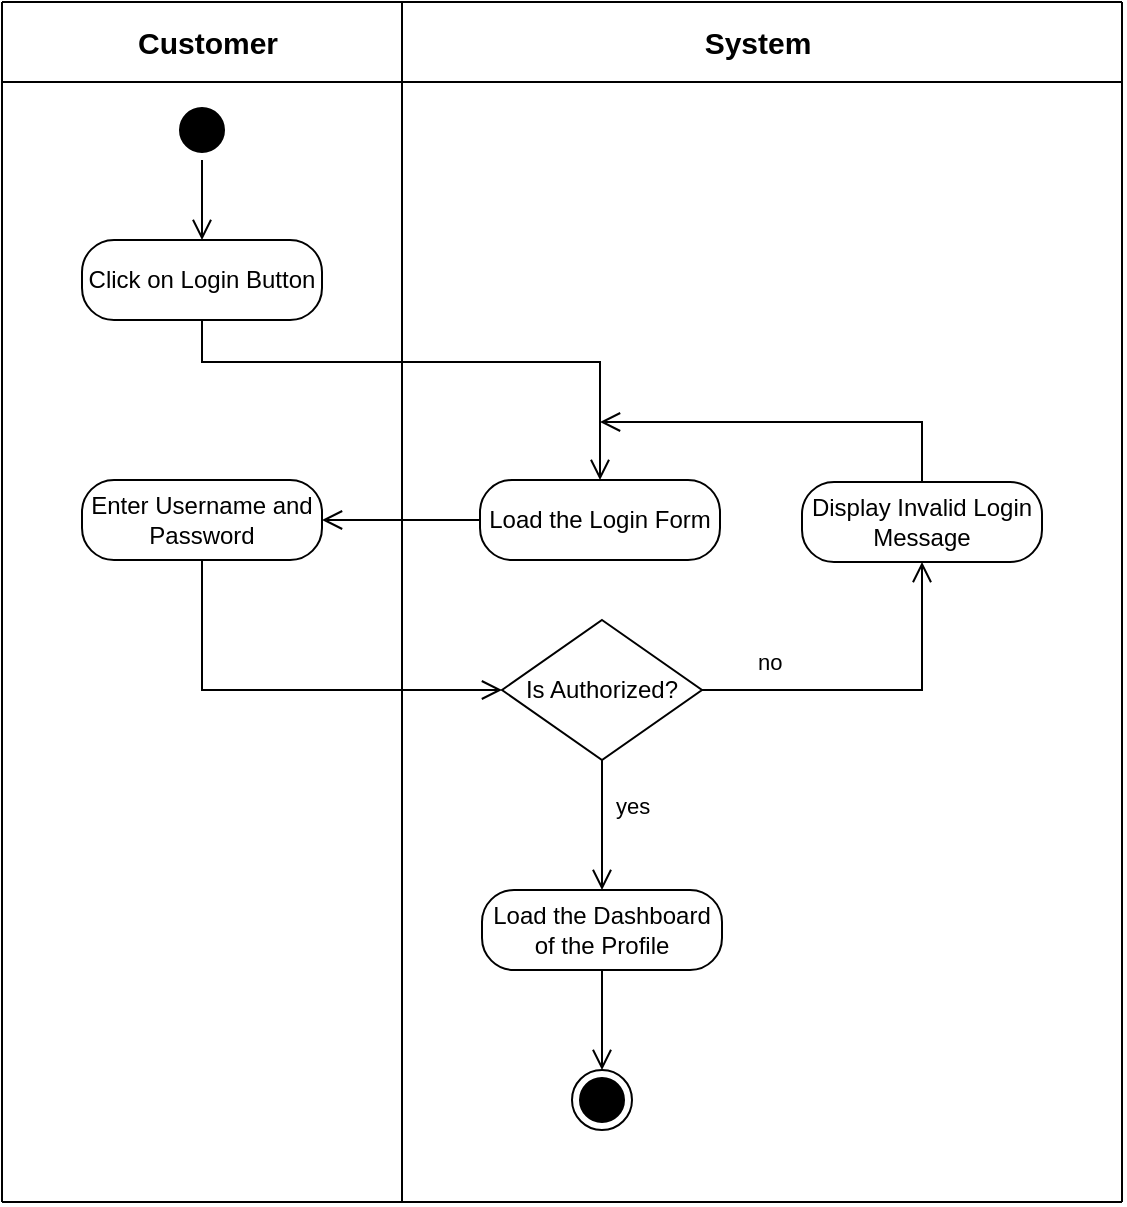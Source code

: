 <mxfile version="20.3.0" type="device" pages="4"><diagram id="lPWNXYbQCgo5WD9rVf2P" name="User Login"><mxGraphModel dx="854" dy="539" grid="1" gridSize="10" guides="1" tooltips="1" connect="1" arrows="1" fold="1" page="1" pageScale="1" pageWidth="827" pageHeight="1169" math="0" shadow="0"><root><mxCell id="0"/><mxCell id="1" parent="0"/><mxCell id="ekIAxGWX99vuujolFCzt-1" value="" style="ellipse;html=1;shape=startState;fillColor=#000000;strokeColor=#000000;" parent="1" vertex="1"><mxGeometry x="205" y="89" width="30" height="30" as="geometry"/></mxCell><mxCell id="ekIAxGWX99vuujolFCzt-2" value="" style="edgeStyle=orthogonalEdgeStyle;html=1;verticalAlign=bottom;endArrow=open;endSize=8;strokeColor=#000000;rounded=0;entryX=0.5;entryY=0;entryDx=0;entryDy=0;" parent="1" source="ekIAxGWX99vuujolFCzt-1" target="ekIAxGWX99vuujolFCzt-3" edge="1"><mxGeometry relative="1" as="geometry"><mxPoint x="200" y="138" as="targetPoint"/></mxGeometry></mxCell><mxCell id="ekIAxGWX99vuujolFCzt-3" value="Click on Login Button" style="rounded=1;whiteSpace=wrap;html=1;arcSize=40;fillColor=none;" parent="1" vertex="1"><mxGeometry x="160" y="159" width="120" height="40" as="geometry"/></mxCell><mxCell id="ekIAxGWX99vuujolFCzt-4" value="" style="edgeStyle=orthogonalEdgeStyle;html=1;verticalAlign=bottom;endArrow=open;endSize=8;strokeColor=#000000;rounded=0;exitX=0.5;exitY=1;exitDx=0;exitDy=0;" parent="1" source="ekIAxGWX99vuujolFCzt-3" target="ekIAxGWX99vuujolFCzt-12" edge="1"><mxGeometry relative="1" as="geometry"><mxPoint x="220" y="259" as="targetPoint"/><Array as="points"><mxPoint x="220" y="220"/><mxPoint x="419" y="220"/></Array></mxGeometry></mxCell><mxCell id="ekIAxGWX99vuujolFCzt-5" value="Is Authorized?" style="rhombus;whiteSpace=wrap;html=1;fillColor=none;" parent="1" vertex="1"><mxGeometry x="370" y="349" width="100" height="70" as="geometry"/></mxCell><mxCell id="ekIAxGWX99vuujolFCzt-6" value="no" style="edgeStyle=orthogonalEdgeStyle;html=1;align=left;verticalAlign=bottom;endArrow=open;endSize=8;strokeColor=#000000;rounded=0;exitX=1;exitY=0.5;exitDx=0;exitDy=0;entryX=0.5;entryY=1;entryDx=0;entryDy=0;" parent="1" source="ekIAxGWX99vuujolFCzt-5" target="ekIAxGWX99vuujolFCzt-14" edge="1"><mxGeometry x="-0.706" y="5" relative="1" as="geometry"><mxPoint x="549" y="404" as="targetPoint"/><Array as="points"><mxPoint x="580" y="384"/></Array><mxPoint as="offset"/></mxGeometry></mxCell><mxCell id="ekIAxGWX99vuujolFCzt-7" value="yes" style="edgeStyle=orthogonalEdgeStyle;html=1;align=left;verticalAlign=top;endArrow=open;endSize=8;strokeColor=#000000;rounded=0;exitX=0.5;exitY=1;exitDx=0;exitDy=0;entryX=0.5;entryY=0;entryDx=0;entryDy=0;" parent="1" source="ekIAxGWX99vuujolFCzt-5" target="ekIAxGWX99vuujolFCzt-8" edge="1"><mxGeometry x="-0.704" y="5" relative="1" as="geometry"><mxPoint x="229" y="534" as="targetPoint"/><mxPoint x="121" y="459" as="sourcePoint"/><mxPoint as="offset"/></mxGeometry></mxCell><mxCell id="ekIAxGWX99vuujolFCzt-8" value="Load the Dashboard of the Profile" style="rounded=1;whiteSpace=wrap;html=1;arcSize=40;fillColor=none;" parent="1" vertex="1"><mxGeometry x="360" y="484" width="120" height="40" as="geometry"/></mxCell><mxCell id="ekIAxGWX99vuujolFCzt-9" value="" style="edgeStyle=orthogonalEdgeStyle;html=1;verticalAlign=bottom;endArrow=open;endSize=8;strokeColor=#000000;rounded=0;entryX=0.5;entryY=0;entryDx=0;entryDy=0;" parent="1" source="ekIAxGWX99vuujolFCzt-8" target="ekIAxGWX99vuujolFCzt-16" edge="1"><mxGeometry relative="1" as="geometry"><mxPoint x="319" y="654" as="targetPoint"/></mxGeometry></mxCell><mxCell id="ekIAxGWX99vuujolFCzt-10" value="Enter Username and Password" style="rounded=1;whiteSpace=wrap;html=1;arcSize=40;fillColor=none;" parent="1" vertex="1"><mxGeometry x="160" y="279" width="120" height="40" as="geometry"/></mxCell><mxCell id="ekIAxGWX99vuujolFCzt-11" value="" style="edgeStyle=orthogonalEdgeStyle;html=1;verticalAlign=bottom;endArrow=open;endSize=8;strokeColor=#000000;rounded=0;entryX=0;entryY=0.5;entryDx=0;entryDy=0;exitX=0.5;exitY=1;exitDx=0;exitDy=0;" parent="1" source="ekIAxGWX99vuujolFCzt-10" target="ekIAxGWX99vuujolFCzt-5" edge="1"><mxGeometry relative="1" as="geometry"><mxPoint x="250" y="684" as="targetPoint"/></mxGeometry></mxCell><mxCell id="ekIAxGWX99vuujolFCzt-12" value="Load the Login Form" style="rounded=1;whiteSpace=wrap;html=1;arcSize=40;fillColor=none;" parent="1" vertex="1"><mxGeometry x="359" y="279" width="120" height="40" as="geometry"/></mxCell><mxCell id="ekIAxGWX99vuujolFCzt-13" value="" style="edgeStyle=orthogonalEdgeStyle;html=1;verticalAlign=bottom;endArrow=open;endSize=8;strokeColor=#000000;rounded=0;exitX=0;exitY=0.5;exitDx=0;exitDy=0;" parent="1" source="ekIAxGWX99vuujolFCzt-12" target="ekIAxGWX99vuujolFCzt-10" edge="1"><mxGeometry relative="1" as="geometry"><mxPoint x="540" y="540" as="targetPoint"/><Array as="points"/></mxGeometry></mxCell><mxCell id="ekIAxGWX99vuujolFCzt-14" value="Display Invalid Login Message" style="rounded=1;whiteSpace=wrap;html=1;arcSize=40;fillColor=none;" parent="1" vertex="1"><mxGeometry x="520" y="280" width="120" height="40" as="geometry"/></mxCell><mxCell id="ekIAxGWX99vuujolFCzt-15" value="" style="edgeStyle=orthogonalEdgeStyle;html=1;verticalAlign=bottom;endArrow=open;endSize=8;strokeColor=#000000;rounded=0;exitX=0.5;exitY=0;exitDx=0;exitDy=0;" parent="1" source="ekIAxGWX99vuujolFCzt-14" edge="1"><mxGeometry relative="1" as="geometry"><mxPoint x="419" y="250" as="targetPoint"/><mxPoint x="679" y="229" as="sourcePoint"/><Array as="points"><mxPoint x="580" y="250"/><mxPoint x="419" y="250"/></Array></mxGeometry></mxCell><mxCell id="ekIAxGWX99vuujolFCzt-16" value="" style="ellipse;html=1;shape=endState;fillColor=#000000;strokeColor=#000000;" parent="1" vertex="1"><mxGeometry x="405" y="574" width="30" height="30" as="geometry"/></mxCell><mxCell id="ekIAxGWX99vuujolFCzt-18" value="" style="endArrow=none;html=1;rounded=0;strokeColor=#000000;" parent="1" edge="1"><mxGeometry width="50" height="50" relative="1" as="geometry"><mxPoint x="320" y="640" as="sourcePoint"/><mxPoint x="320" y="40" as="targetPoint"/></mxGeometry></mxCell><mxCell id="ekIAxGWX99vuujolFCzt-19" value="" style="endArrow=none;html=1;rounded=0;strokeColor=#000000;" parent="1" edge="1"><mxGeometry width="50" height="50" relative="1" as="geometry"><mxPoint x="680" y="640" as="sourcePoint"/><mxPoint x="680" y="40" as="targetPoint"/></mxGeometry></mxCell><mxCell id="ekIAxGWX99vuujolFCzt-20" value="" style="endArrow=none;html=1;rounded=0;strokeColor=#000000;" parent="1" edge="1"><mxGeometry width="50" height="50" relative="1" as="geometry"><mxPoint x="120" y="640" as="sourcePoint"/><mxPoint x="120" y="40" as="targetPoint"/></mxGeometry></mxCell><mxCell id="ekIAxGWX99vuujolFCzt-21" value="" style="endArrow=none;html=1;rounded=0;strokeColor=#000000;" parent="1" edge="1"><mxGeometry width="50" height="50" relative="1" as="geometry"><mxPoint x="120" y="40" as="sourcePoint"/><mxPoint x="680" y="40" as="targetPoint"/></mxGeometry></mxCell><mxCell id="ekIAxGWX99vuujolFCzt-22" value="" style="endArrow=none;html=1;rounded=0;strokeColor=#000000;" parent="1" edge="1"><mxGeometry width="50" height="50" relative="1" as="geometry"><mxPoint x="120" y="80" as="sourcePoint"/><mxPoint x="680" y="80" as="targetPoint"/></mxGeometry></mxCell><mxCell id="ekIAxGWX99vuujolFCzt-23" value="Customer" style="text;html=1;strokeColor=none;fillColor=none;align=center;verticalAlign=middle;whiteSpace=wrap;rounded=0;fontStyle=1;fontSize=15;" parent="1" vertex="1"><mxGeometry x="178" y="40" width="90" height="40" as="geometry"/></mxCell><mxCell id="ekIAxGWX99vuujolFCzt-24" value="System" style="text;html=1;strokeColor=none;fillColor=none;align=center;verticalAlign=middle;whiteSpace=wrap;rounded=0;fontStyle=1;fontSize=15;" parent="1" vertex="1"><mxGeometry x="458" y="40" width="80" height="40" as="geometry"/></mxCell><mxCell id="ekIAxGWX99vuujolFCzt-25" value="" style="endArrow=none;html=1;rounded=0;strokeColor=#000000;" parent="1" edge="1"><mxGeometry width="50" height="50" relative="1" as="geometry"><mxPoint x="120" y="640" as="sourcePoint"/><mxPoint x="680" y="640" as="targetPoint"/></mxGeometry></mxCell></root></mxGraphModel></diagram><diagram name="Customer Registration and Login" id="rUkpSFcRoPzGzPY8QBdZ"><mxGraphModel dx="854" dy="539" grid="1" gridSize="10" guides="1" tooltips="1" connect="1" arrows="1" fold="1" page="1" pageScale="1" pageWidth="827" pageHeight="1169" math="0" shadow="0"><root><mxCell id="mjeNYOmKwgi6BCk8bquN-0"/><mxCell id="mjeNYOmKwgi6BCk8bquN-1" parent="mjeNYOmKwgi6BCk8bquN-0"/><mxCell id="mjeNYOmKwgi6BCk8bquN-2" value="" style="ellipse;html=1;shape=startState;fillColor=#000000;strokeColor=#000000;" parent="mjeNYOmKwgi6BCk8bquN-1" vertex="1"><mxGeometry x="205" y="89" width="30" height="30" as="geometry"/></mxCell><mxCell id="mjeNYOmKwgi6BCk8bquN-3" value="" style="edgeStyle=orthogonalEdgeStyle;html=1;verticalAlign=bottom;endArrow=open;endSize=8;strokeColor=#000000;rounded=0;entryX=0.5;entryY=0;entryDx=0;entryDy=0;" parent="mjeNYOmKwgi6BCk8bquN-1" source="mjeNYOmKwgi6BCk8bquN-2" target="b4Kod3pcYkji4PNdrrRE-3" edge="1"><mxGeometry relative="1" as="geometry"><mxPoint x="220" y="159" as="targetPoint"/></mxGeometry></mxCell><mxCell id="mjeNYOmKwgi6BCk8bquN-14" value="" style="edgeStyle=orthogonalEdgeStyle;html=1;verticalAlign=bottom;endArrow=open;endSize=8;strokeColor=#000000;rounded=0;exitX=0;exitY=0.5;exitDx=0;exitDy=0;" parent="mjeNYOmKwgi6BCk8bquN-1" edge="1"><mxGeometry relative="1" as="geometry"><mxPoint x="420" y="349" as="targetPoint"/><Array as="points"/></mxGeometry></mxCell><mxCell id="mjeNYOmKwgi6BCk8bquN-18" value="" style="endArrow=none;html=1;rounded=0;strokeColor=#000000;" parent="mjeNYOmKwgi6BCk8bquN-1" edge="1"><mxGeometry width="50" height="50" relative="1" as="geometry"><mxPoint x="399" y="1120" as="sourcePoint"/><mxPoint x="399" y="40" as="targetPoint"/></mxGeometry></mxCell><mxCell id="mjeNYOmKwgi6BCk8bquN-19" value="" style="endArrow=none;html=1;rounded=0;strokeColor=#000000;" parent="mjeNYOmKwgi6BCk8bquN-1" edge="1"><mxGeometry width="50" height="50" relative="1" as="geometry"><mxPoint x="760" y="1120" as="sourcePoint"/><mxPoint x="760" y="40" as="targetPoint"/></mxGeometry></mxCell><mxCell id="mjeNYOmKwgi6BCk8bquN-20" value="" style="endArrow=none;html=1;rounded=0;strokeColor=#000000;" parent="mjeNYOmKwgi6BCk8bquN-1" edge="1"><mxGeometry width="50" height="50" relative="1" as="geometry"><mxPoint x="40" y="1120" as="sourcePoint"/><mxPoint x="40" y="40" as="targetPoint"/></mxGeometry></mxCell><mxCell id="mjeNYOmKwgi6BCk8bquN-21" value="" style="endArrow=none;html=1;rounded=0;strokeColor=#000000;" parent="mjeNYOmKwgi6BCk8bquN-1" edge="1"><mxGeometry width="50" height="50" relative="1" as="geometry"><mxPoint x="40" y="40" as="sourcePoint"/><mxPoint x="760" y="40" as="targetPoint"/></mxGeometry></mxCell><mxCell id="mjeNYOmKwgi6BCk8bquN-22" value="" style="endArrow=none;html=1;rounded=0;strokeColor=#000000;" parent="mjeNYOmKwgi6BCk8bquN-1" edge="1"><mxGeometry width="50" height="50" relative="1" as="geometry"><mxPoint x="40" y="80" as="sourcePoint"/><mxPoint x="760" y="80" as="targetPoint"/></mxGeometry></mxCell><mxCell id="mjeNYOmKwgi6BCk8bquN-23" value="Customer" style="text;html=1;strokeColor=none;fillColor=none;align=center;verticalAlign=middle;whiteSpace=wrap;rounded=0;fontStyle=1;fontSize=15;" parent="mjeNYOmKwgi6BCk8bquN-1" vertex="1"><mxGeometry x="159" y="40" width="120" height="40" as="geometry"/></mxCell><mxCell id="mjeNYOmKwgi6BCk8bquN-24" value="System" style="text;html=1;strokeColor=none;fillColor=none;align=center;verticalAlign=middle;whiteSpace=wrap;rounded=0;fontStyle=1;fontSize=15;" parent="mjeNYOmKwgi6BCk8bquN-1" vertex="1"><mxGeometry x="519" y="40" width="120" height="40" as="geometry"/></mxCell><mxCell id="mjeNYOmKwgi6BCk8bquN-25" value="" style="endArrow=none;html=1;rounded=0;strokeColor=#000000;" parent="mjeNYOmKwgi6BCk8bquN-1" edge="1"><mxGeometry width="50" height="50" relative="1" as="geometry"><mxPoint x="40" y="1120" as="sourcePoint"/><mxPoint x="760" y="1120" as="targetPoint"/></mxGeometry></mxCell><mxCell id="b4Kod3pcYkji4PNdrrRE-0" value="Existing Customer?" style="rhombus;whiteSpace=wrap;html=1;fontSize=15;fillColor=none;" parent="mjeNYOmKwgi6BCk8bquN-1" vertex="1"><mxGeometry x="160" y="250" width="120" height="80" as="geometry"/></mxCell><mxCell id="b4Kod3pcYkji4PNdrrRE-1" value="no" style="edgeStyle=orthogonalEdgeStyle;html=1;align=left;verticalAlign=bottom;endArrow=open;endSize=8;strokeColor=#000000;rounded=0;fontSize=15;entryX=0.5;entryY=0;entryDx=0;entryDy=0;exitX=1;exitY=0.5;exitDx=0;exitDy=0;" parent="mjeNYOmKwgi6BCk8bquN-1" source="b4Kod3pcYkji4PNdrrRE-0" target="b4Kod3pcYkji4PNdrrRE-7" edge="1"><mxGeometry x="-1" relative="1" as="geometry"><mxPoint x="615" y="160" as="targetPoint"/></mxGeometry></mxCell><mxCell id="b4Kod3pcYkji4PNdrrRE-2" value="yes" style="edgeStyle=orthogonalEdgeStyle;html=1;align=left;verticalAlign=top;endArrow=open;endSize=8;strokeColor=#000000;rounded=0;fontSize=15;entryX=0.5;entryY=0;entryDx=0;entryDy=0;exitX=0;exitY=0.5;exitDx=0;exitDy=0;" parent="mjeNYOmKwgi6BCk8bquN-1" source="b4Kod3pcYkji4PNdrrRE-0" target="b4Kod3pcYkji4PNdrrRE-5" edge="1"><mxGeometry x="0.121" y="11" relative="1" as="geometry"><mxPoint x="475" y="240" as="targetPoint"/><mxPoint as="offset"/></mxGeometry></mxCell><mxCell id="b4Kod3pcYkji4PNdrrRE-3" value="Visit the Website" style="rounded=1;whiteSpace=wrap;html=1;arcSize=40;fontSize=15;fillColor=none;" parent="mjeNYOmKwgi6BCk8bquN-1" vertex="1"><mxGeometry x="160" y="160" width="120" height="40" as="geometry"/></mxCell><mxCell id="b4Kod3pcYkji4PNdrrRE-4" value="" style="edgeStyle=orthogonalEdgeStyle;html=1;verticalAlign=bottom;endArrow=open;endSize=8;strokeColor=#000000;rounded=0;fontSize=15;entryX=0.5;entryY=0;entryDx=0;entryDy=0;" parent="mjeNYOmKwgi6BCk8bquN-1" source="b4Kod3pcYkji4PNdrrRE-3" target="b4Kod3pcYkji4PNdrrRE-0" edge="1"><mxGeometry relative="1" as="geometry"><mxPoint x="220" y="260" as="targetPoint"/></mxGeometry></mxCell><mxCell id="b4Kod3pcYkji4PNdrrRE-5" value="Click On My Account" style="rounded=1;whiteSpace=wrap;html=1;arcSize=40;fontSize=15;fillColor=none;" parent="mjeNYOmKwgi6BCk8bquN-1" vertex="1"><mxGeometry x="79" y="360" width="120" height="40" as="geometry"/></mxCell><mxCell id="b4Kod3pcYkji4PNdrrRE-6" value="" style="edgeStyle=orthogonalEdgeStyle;html=1;verticalAlign=bottom;endArrow=open;endSize=8;strokeColor=#000000;rounded=0;fontSize=15;entryX=0;entryY=0.5;entryDx=0;entryDy=0;exitX=0.5;exitY=1;exitDx=0;exitDy=0;" parent="mjeNYOmKwgi6BCk8bquN-1" source="b4Kod3pcYkji4PNdrrRE-5" target="b4Kod3pcYkji4PNdrrRE-28" edge="1"><mxGeometry relative="1" as="geometry"><mxPoint x="200" y="460" as="targetPoint"/></mxGeometry></mxCell><mxCell id="b4Kod3pcYkji4PNdrrRE-7" value="Click on Register" style="rounded=1;whiteSpace=wrap;html=1;arcSize=40;fontSize=15;fillColor=none;" parent="mjeNYOmKwgi6BCk8bquN-1" vertex="1"><mxGeometry x="240" y="360" width="120" height="40" as="geometry"/></mxCell><mxCell id="b4Kod3pcYkji4PNdrrRE-8" value="" style="edgeStyle=orthogonalEdgeStyle;html=1;verticalAlign=bottom;endArrow=open;endSize=8;strokeColor=#000000;rounded=0;fontSize=15;entryX=0;entryY=0.5;entryDx=0;entryDy=0;" parent="mjeNYOmKwgi6BCk8bquN-1" source="b4Kod3pcYkji4PNdrrRE-7" target="b4Kod3pcYkji4PNdrrRE-10" edge="1"><mxGeometry relative="1" as="geometry"><mxPoint x="390" y="460" as="targetPoint"/></mxGeometry></mxCell><mxCell id="b4Kod3pcYkji4PNdrrRE-10" value="Load Customer Registration Form" style="rounded=1;whiteSpace=wrap;html=1;arcSize=40;fontSize=15;fillColor=none;" parent="mjeNYOmKwgi6BCk8bquN-1" vertex="1"><mxGeometry x="438" y="360" width="140" height="40" as="geometry"/></mxCell><mxCell id="b4Kod3pcYkji4PNdrrRE-11" value="" style="edgeStyle=orthogonalEdgeStyle;html=1;verticalAlign=bottom;endArrow=open;endSize=8;strokeColor=#000000;rounded=0;fontSize=15;entryX=0.5;entryY=0;entryDx=0;entryDy=0;exitX=0.5;exitY=1;exitDx=0;exitDy=0;" parent="mjeNYOmKwgi6BCk8bquN-1" source="b4Kod3pcYkji4PNdrrRE-10" target="b4Kod3pcYkji4PNdrrRE-12" edge="1"><mxGeometry relative="1" as="geometry"><mxPoint x="498" y="460" as="targetPoint"/></mxGeometry></mxCell><mxCell id="b4Kod3pcYkji4PNdrrRE-12" value="Fillout the Form and Submit" style="rounded=1;whiteSpace=wrap;html=1;arcSize=40;fontSize=15;fillColor=none;" parent="mjeNYOmKwgi6BCk8bquN-1" vertex="1"><mxGeometry x="240" y="480" width="120" height="40" as="geometry"/></mxCell><mxCell id="b4Kod3pcYkji4PNdrrRE-13" value="" style="edgeStyle=orthogonalEdgeStyle;html=1;verticalAlign=bottom;endArrow=open;endSize=8;strokeColor=#000000;rounded=0;fontSize=15;entryX=0;entryY=0.5;entryDx=0;entryDy=0;" parent="mjeNYOmKwgi6BCk8bquN-1" source="b4Kod3pcYkji4PNdrrRE-12" target="b4Kod3pcYkji4PNdrrRE-17" edge="1"><mxGeometry relative="1" as="geometry"><mxPoint x="180" y="580" as="targetPoint"/></mxGeometry></mxCell><mxCell id="b4Kod3pcYkji4PNdrrRE-17" value="Valid Inputs?" style="rhombus;whiteSpace=wrap;html=1;fontSize=15;fillColor=none;" parent="mjeNYOmKwgi6BCk8bquN-1" vertex="1"><mxGeometry x="440" y="470" width="101" height="60" as="geometry"/></mxCell><mxCell id="b4Kod3pcYkji4PNdrrRE-18" value="no" style="edgeStyle=orthogonalEdgeStyle;html=1;align=left;verticalAlign=bottom;endArrow=open;endSize=8;strokeColor=#000000;rounded=0;fontSize=15;entryX=0.5;entryY=1;entryDx=0;entryDy=0;" parent="mjeNYOmKwgi6BCk8bquN-1" source="b4Kod3pcYkji4PNdrrRE-17" target="b4Kod3pcYkji4PNdrrRE-20" edge="1"><mxGeometry x="-1" relative="1" as="geometry"><mxPoint x="650" y="500" as="targetPoint"/></mxGeometry></mxCell><mxCell id="b4Kod3pcYkji4PNdrrRE-19" value="yes" style="edgeStyle=orthogonalEdgeStyle;html=1;align=left;verticalAlign=top;endArrow=open;endSize=8;strokeColor=#000000;rounded=0;fontSize=15;entryX=0.5;entryY=0;entryDx=0;entryDy=0;" parent="mjeNYOmKwgi6BCk8bquN-1" source="b4Kod3pcYkji4PNdrrRE-17" target="b4Kod3pcYkji4PNdrrRE-22" edge="1"><mxGeometry x="-1" relative="1" as="geometry"><mxPoint x="510" y="580" as="targetPoint"/></mxGeometry></mxCell><mxCell id="b4Kod3pcYkji4PNdrrRE-20" value="Display Error Messages" style="rounded=1;whiteSpace=wrap;html=1;arcSize=40;fontSize=15;fillColor=none;" parent="mjeNYOmKwgi6BCk8bquN-1" vertex="1"><mxGeometry x="600" y="441" width="120" height="40" as="geometry"/></mxCell><mxCell id="b4Kod3pcYkji4PNdrrRE-21" value="" style="edgeStyle=orthogonalEdgeStyle;html=1;verticalAlign=bottom;endArrow=open;endSize=8;strokeColor=#000000;rounded=0;fontSize=15;exitX=0.5;exitY=0;exitDx=0;exitDy=0;" parent="mjeNYOmKwgi6BCk8bquN-1" source="b4Kod3pcYkji4PNdrrRE-20" edge="1"><mxGeometry relative="1" as="geometry"><mxPoint x="510" y="420" as="targetPoint"/><Array as="points"><mxPoint x="700" y="420"/></Array></mxGeometry></mxCell><mxCell id="b4Kod3pcYkji4PNdrrRE-22" value="Send Confirmation Email" style="rounded=1;whiteSpace=wrap;html=1;arcSize=40;fontSize=15;fillColor=none;" parent="mjeNYOmKwgi6BCk8bquN-1" vertex="1"><mxGeometry x="421" y="579" width="140" height="40" as="geometry"/></mxCell><mxCell id="b4Kod3pcYkji4PNdrrRE-23" value="" style="edgeStyle=orthogonalEdgeStyle;html=1;verticalAlign=bottom;endArrow=open;endSize=8;strokeColor=#000000;rounded=0;fontSize=15;entryX=1;entryY=0.5;entryDx=0;entryDy=0;" parent="mjeNYOmKwgi6BCk8bquN-1" source="b4Kod3pcYkji4PNdrrRE-22" target="b4Kod3pcYkji4PNdrrRE-24" edge="1"><mxGeometry relative="1" as="geometry"><mxPoint x="540" y="679" as="targetPoint"/></mxGeometry></mxCell><mxCell id="b4Kod3pcYkji4PNdrrRE-24" value="Confirm the Registration" style="rounded=1;whiteSpace=wrap;html=1;arcSize=40;fontSize=15;fillColor=none;" parent="mjeNYOmKwgi6BCk8bquN-1" vertex="1"><mxGeometry x="240" y="579" width="120" height="40" as="geometry"/></mxCell><mxCell id="b4Kod3pcYkji4PNdrrRE-25" value="" style="edgeStyle=orthogonalEdgeStyle;html=1;verticalAlign=bottom;endArrow=open;endSize=8;strokeColor=#000000;rounded=0;fontSize=15;entryX=0;entryY=0.5;entryDx=0;entryDy=0;exitX=0.5;exitY=1;exitDx=0;exitDy=0;" parent="mjeNYOmKwgi6BCk8bquN-1" source="b4Kod3pcYkji4PNdrrRE-24" target="b4Kod3pcYkji4PNdrrRE-26" edge="1"><mxGeometry relative="1" as="geometry"><mxPoint x="300" y="700" as="targetPoint"/></mxGeometry></mxCell><mxCell id="b4Kod3pcYkji4PNdrrRE-26" value="Save Data into Database" style="rounded=1;whiteSpace=wrap;html=1;arcSize=40;fontSize=15;fillColor=none;" parent="mjeNYOmKwgi6BCk8bquN-1" vertex="1"><mxGeometry x="440" y="660" width="120" height="40" as="geometry"/></mxCell><mxCell id="b4Kod3pcYkji4PNdrrRE-27" value="" style="edgeStyle=orthogonalEdgeStyle;html=1;verticalAlign=bottom;endArrow=open;endSize=8;strokeColor=#000000;rounded=0;fontSize=15;entryX=0.5;entryY=0;entryDx=0;entryDy=0;" parent="mjeNYOmKwgi6BCk8bquN-1" source="b4Kod3pcYkji4PNdrrRE-26" target="b4Kod3pcYkji4PNdrrRE-28" edge="1"><mxGeometry relative="1" as="geometry"><mxPoint x="540" y="780" as="targetPoint"/></mxGeometry></mxCell><mxCell id="b4Kod3pcYkji4PNdrrRE-28" value="Load the Login Page" style="rounded=1;whiteSpace=wrap;html=1;arcSize=40;fontSize=15;fillColor=none;" parent="mjeNYOmKwgi6BCk8bquN-1" vertex="1"><mxGeometry x="440" y="750" width="120" height="40" as="geometry"/></mxCell><mxCell id="b4Kod3pcYkji4PNdrrRE-29" value="" style="edgeStyle=orthogonalEdgeStyle;html=1;verticalAlign=bottom;endArrow=open;endSize=8;strokeColor=#000000;rounded=0;fontSize=15;entryX=1;entryY=0.5;entryDx=0;entryDy=0;exitX=0.5;exitY=1;exitDx=0;exitDy=0;" parent="mjeNYOmKwgi6BCk8bquN-1" source="b4Kod3pcYkji4PNdrrRE-28" target="b4Kod3pcYkji4PNdrrRE-30" edge="1"><mxGeometry relative="1" as="geometry"><mxPoint x="500" y="920" as="targetPoint"/></mxGeometry></mxCell><mxCell id="b4Kod3pcYkji4PNdrrRE-30" value="Enter Username and Password" style="rounded=1;whiteSpace=wrap;html=1;arcSize=40;fontSize=15;fillColor=none;" parent="mjeNYOmKwgi6BCk8bquN-1" vertex="1"><mxGeometry x="120" y="820" width="120" height="40" as="geometry"/></mxCell><mxCell id="b4Kod3pcYkji4PNdrrRE-31" value="" style="edgeStyle=orthogonalEdgeStyle;html=1;verticalAlign=bottom;endArrow=open;endSize=8;strokeColor=#000000;rounded=0;fontSize=15;entryX=0;entryY=0.5;entryDx=0;entryDy=0;exitX=0.5;exitY=1;exitDx=0;exitDy=0;" parent="mjeNYOmKwgi6BCk8bquN-1" source="b4Kod3pcYkji4PNdrrRE-30" target="b4Kod3pcYkji4PNdrrRE-33" edge="1"><mxGeometry relative="1" as="geometry"><mxPoint x="175" y="930" as="targetPoint"/></mxGeometry></mxCell><mxCell id="b4Kod3pcYkji4PNdrrRE-33" value="Is&lt;br&gt;Authorized?" style="rhombus;whiteSpace=wrap;html=1;fontSize=15;verticalAlign=middle;fillColor=none;" parent="mjeNYOmKwgi6BCk8bquN-1" vertex="1"><mxGeometry x="440" y="880" width="120" height="80" as="geometry"/></mxCell><mxCell id="b4Kod3pcYkji4PNdrrRE-34" value="no" style="edgeStyle=orthogonalEdgeStyle;html=1;align=left;verticalAlign=bottom;endArrow=open;endSize=8;strokeColor=#000000;rounded=0;fontSize=15;entryX=0.5;entryY=1;entryDx=0;entryDy=0;" parent="mjeNYOmKwgi6BCk8bquN-1" source="b4Kod3pcYkji4PNdrrRE-33" target="b4Kod3pcYkji4PNdrrRE-36" edge="1"><mxGeometry x="-0.503" y="10" relative="1" as="geometry"><mxPoint x="620" y="940" as="targetPoint"/><mxPoint as="offset"/></mxGeometry></mxCell><mxCell id="b4Kod3pcYkji4PNdrrRE-35" value="yes" style="edgeStyle=orthogonalEdgeStyle;html=1;align=left;verticalAlign=top;endArrow=open;endSize=8;strokeColor=#000000;rounded=0;fontSize=15;" parent="mjeNYOmKwgi6BCk8bquN-1" source="b4Kod3pcYkji4PNdrrRE-33" target="b4Kod3pcYkji4PNdrrRE-38" edge="1"><mxGeometry x="-1" relative="1" as="geometry"><mxPoint x="480" y="1020" as="targetPoint"/></mxGeometry></mxCell><mxCell id="b4Kod3pcYkji4PNdrrRE-36" value="Display Invalid Login Message" style="rounded=1;whiteSpace=wrap;html=1;arcSize=40;fontSize=15;fillColor=none;" parent="mjeNYOmKwgi6BCk8bquN-1" vertex="1"><mxGeometry x="600" y="819" width="120" height="40" as="geometry"/></mxCell><mxCell id="b4Kod3pcYkji4PNdrrRE-37" value="" style="edgeStyle=orthogonalEdgeStyle;html=1;verticalAlign=bottom;endArrow=open;endSize=8;strokeColor=#000000;rounded=0;fontSize=15;" parent="mjeNYOmKwgi6BCk8bquN-1" source="b4Kod3pcYkji4PNdrrRE-36" edge="1"><mxGeometry relative="1" as="geometry"><mxPoint x="500" y="720" as="targetPoint"/><Array as="points"><mxPoint x="660" y="720"/></Array></mxGeometry></mxCell><mxCell id="b4Kod3pcYkji4PNdrrRE-38" value="Load the Profile Page" style="rounded=1;whiteSpace=wrap;html=1;arcSize=40;fontSize=15;fillColor=none;" parent="mjeNYOmKwgi6BCk8bquN-1" vertex="1"><mxGeometry x="440" y="1000" width="120" height="40" as="geometry"/></mxCell><mxCell id="b4Kod3pcYkji4PNdrrRE-39" value="" style="edgeStyle=orthogonalEdgeStyle;html=1;verticalAlign=bottom;endArrow=open;endSize=8;strokeColor=#000000;rounded=0;fontSize=15;entryX=0.5;entryY=0;entryDx=0;entryDy=0;" parent="mjeNYOmKwgi6BCk8bquN-1" source="b4Kod3pcYkji4PNdrrRE-38" target="b4Kod3pcYkji4PNdrrRE-40" edge="1"><mxGeometry relative="1" as="geometry"><mxPoint x="540" y="1140" as="targetPoint"/></mxGeometry></mxCell><mxCell id="b4Kod3pcYkji4PNdrrRE-40" value="" style="ellipse;html=1;shape=endState;fillColor=#000000;strokeColor=#000000;fontSize=15;" parent="mjeNYOmKwgi6BCk8bquN-1" vertex="1"><mxGeometry x="485" y="1080" width="30" height="30" as="geometry"/></mxCell></root></mxGraphModel></diagram><diagram name="Check Availability" id="98YBa_Wz1YGyWKwATcDK"><mxGraphModel dx="1139" dy="719" grid="1" gridSize="10" guides="1" tooltips="1" connect="1" arrows="1" fold="1" page="1" pageScale="1" pageWidth="827" pageHeight="1169" math="0" shadow="0"><root><mxCell id="huss2tMiJlzDlPqLipNi-0"/><mxCell id="huss2tMiJlzDlPqLipNi-1" parent="huss2tMiJlzDlPqLipNi-0"/><mxCell id="huss2tMiJlzDlPqLipNi-2" value="" style="ellipse;html=1;shape=startState;fillColor=#000000;strokeColor=#000000;" parent="huss2tMiJlzDlPqLipNi-1" vertex="1"><mxGeometry x="205" y="89" width="30" height="30" as="geometry"/></mxCell><mxCell id="huss2tMiJlzDlPqLipNi-3" value="" style="edgeStyle=orthogonalEdgeStyle;html=1;verticalAlign=bottom;endArrow=open;endSize=8;strokeColor=#000000;rounded=0;entryX=0.5;entryY=0;entryDx=0;entryDy=0;" parent="huss2tMiJlzDlPqLipNi-1" source="huss2tMiJlzDlPqLipNi-2" target="huss2tMiJlzDlPqLipNi-16" edge="1"><mxGeometry relative="1" as="geometry"><mxPoint x="220" y="159" as="targetPoint"/></mxGeometry></mxCell><mxCell id="huss2tMiJlzDlPqLipNi-4" value="" style="edgeStyle=orthogonalEdgeStyle;html=1;verticalAlign=bottom;endArrow=open;endSize=8;strokeColor=#000000;rounded=0;exitX=0;exitY=0.5;exitDx=0;exitDy=0;" parent="huss2tMiJlzDlPqLipNi-1" edge="1"><mxGeometry relative="1" as="geometry"><mxPoint x="420" y="349" as="targetPoint"/><Array as="points"/></mxGeometry></mxCell><mxCell id="huss2tMiJlzDlPqLipNi-5" value="" style="endArrow=none;html=1;rounded=0;strokeColor=#000000;" parent="huss2tMiJlzDlPqLipNi-1" edge="1"><mxGeometry width="50" height="50" relative="1" as="geometry"><mxPoint x="399" y="1000" as="sourcePoint"/><mxPoint x="399" y="40" as="targetPoint"/></mxGeometry></mxCell><mxCell id="huss2tMiJlzDlPqLipNi-6" value="" style="endArrow=none;html=1;rounded=0;strokeColor=#000000;" parent="huss2tMiJlzDlPqLipNi-1" edge="1"><mxGeometry width="50" height="50" relative="1" as="geometry"><mxPoint x="800" y="1000" as="sourcePoint"/><mxPoint x="800" y="40" as="targetPoint"/></mxGeometry></mxCell><mxCell id="huss2tMiJlzDlPqLipNi-7" value="" style="endArrow=none;html=1;rounded=0;strokeColor=#000000;" parent="huss2tMiJlzDlPqLipNi-1" edge="1"><mxGeometry width="50" height="50" relative="1" as="geometry"><mxPoint x="40" y="1000" as="sourcePoint"/><mxPoint x="40" y="40" as="targetPoint"/></mxGeometry></mxCell><mxCell id="huss2tMiJlzDlPqLipNi-8" value="" style="endArrow=none;html=1;rounded=0;strokeColor=#000000;" parent="huss2tMiJlzDlPqLipNi-1" edge="1"><mxGeometry width="50" height="50" relative="1" as="geometry"><mxPoint x="40" y="40" as="sourcePoint"/><mxPoint x="800" y="40" as="targetPoint"/></mxGeometry></mxCell><mxCell id="huss2tMiJlzDlPqLipNi-9" value="" style="endArrow=none;html=1;rounded=0;strokeColor=#000000;" parent="huss2tMiJlzDlPqLipNi-1" edge="1"><mxGeometry width="50" height="50" relative="1" as="geometry"><mxPoint x="40" y="80" as="sourcePoint"/><mxPoint x="800" y="80" as="targetPoint"/></mxGeometry></mxCell><mxCell id="huss2tMiJlzDlPqLipNi-10" value="Customer" style="text;html=1;strokeColor=none;fillColor=none;align=center;verticalAlign=middle;whiteSpace=wrap;rounded=0;fontStyle=1;fontSize=15;" parent="huss2tMiJlzDlPqLipNi-1" vertex="1"><mxGeometry x="159" y="40" width="120" height="40" as="geometry"/></mxCell><mxCell id="huss2tMiJlzDlPqLipNi-11" value="System" style="text;html=1;strokeColor=none;fillColor=none;align=center;verticalAlign=middle;whiteSpace=wrap;rounded=0;fontStyle=1;fontSize=15;" parent="huss2tMiJlzDlPqLipNi-1" vertex="1"><mxGeometry x="519" y="40" width="120" height="40" as="geometry"/></mxCell><mxCell id="huss2tMiJlzDlPqLipNi-12" value="" style="endArrow=none;html=1;rounded=0;strokeColor=#000000;" parent="huss2tMiJlzDlPqLipNi-1" edge="1"><mxGeometry width="50" height="50" relative="1" as="geometry"><mxPoint x="39" y="1000" as="sourcePoint"/><mxPoint x="800" y="1000" as="targetPoint"/></mxGeometry></mxCell><mxCell id="KGkSC2xji2axi27EocoO-10" style="edgeStyle=orthogonalEdgeStyle;rounded=0;orthogonalLoop=1;jettySize=auto;html=1;exitX=0.5;exitY=1;exitDx=0;exitDy=0;entryX=0.5;entryY=0;entryDx=0;entryDy=0;endArrow=open;endFill=0;" parent="huss2tMiJlzDlPqLipNi-1" source="huss2tMiJlzDlPqLipNi-16" target="huss2tMiJlzDlPqLipNi-18" edge="1"><mxGeometry relative="1" as="geometry"><Array as="points"><mxPoint x="220" y="220"/><mxPoint x="120" y="220"/></Array></mxGeometry></mxCell><mxCell id="huss2tMiJlzDlPqLipNi-16" value="Visit the Website" style="rounded=1;whiteSpace=wrap;html=1;arcSize=40;fontSize=15;fillColor=none;" parent="huss2tMiJlzDlPqLipNi-1" vertex="1"><mxGeometry x="160" y="160" width="120" height="40" as="geometry"/></mxCell><mxCell id="FgrkaPaJTX-ddJHyuojI-9" style="edgeStyle=orthogonalEdgeStyle;rounded=0;orthogonalLoop=1;jettySize=auto;html=1;exitX=0.5;exitY=1;exitDx=0;exitDy=0;fontSize=13;endArrow=open;endFill=0;" edge="1" parent="huss2tMiJlzDlPqLipNi-1" source="huss2tMiJlzDlPqLipNi-18" target="huss2tMiJlzDlPqLipNi-20"><mxGeometry relative="1" as="geometry"/></mxCell><mxCell id="huss2tMiJlzDlPqLipNi-18" value="Click On Check Availability Button" style="rounded=1;whiteSpace=wrap;html=1;arcSize=40;fontSize=15;fillColor=none;" parent="huss2tMiJlzDlPqLipNi-1" vertex="1"><mxGeometry x="53" y="240" width="134" height="40" as="geometry"/></mxCell><mxCell id="huss2tMiJlzDlPqLipNi-20" value="Fillout the form and click check availability button" style="rounded=1;whiteSpace=wrap;html=1;arcSize=40;fontSize=15;fillColor=none;" parent="huss2tMiJlzDlPqLipNi-1" vertex="1"><mxGeometry x="120" y="320" width="198" height="40" as="geometry"/></mxCell><mxCell id="huss2tMiJlzDlPqLipNi-21" value="" style="edgeStyle=orthogonalEdgeStyle;html=1;verticalAlign=bottom;endArrow=open;endSize=8;strokeColor=#000000;rounded=0;fontSize=15;entryX=0;entryY=0.5;entryDx=0;entryDy=0;" parent="huss2tMiJlzDlPqLipNi-1" source="huss2tMiJlzDlPqLipNi-20" target="huss2tMiJlzDlPqLipNi-22" edge="1"><mxGeometry relative="1" as="geometry"><mxPoint x="390" y="460" as="targetPoint"/></mxGeometry></mxCell><mxCell id="huss2tMiJlzDlPqLipNi-22" value="Load the Details of Available Halls" style="rounded=1;whiteSpace=wrap;html=1;arcSize=40;fontSize=15;fillColor=none;" parent="huss2tMiJlzDlPqLipNi-1" vertex="1"><mxGeometry x="480" y="320" width="188" height="40" as="geometry"/></mxCell><mxCell id="huss2tMiJlzDlPqLipNi-23" value="" style="edgeStyle=orthogonalEdgeStyle;html=1;verticalAlign=bottom;endArrow=open;endSize=8;strokeColor=#000000;rounded=0;fontSize=15;entryX=0.5;entryY=0;entryDx=0;entryDy=0;exitX=0.5;exitY=1;exitDx=0;exitDy=0;" parent="huss2tMiJlzDlPqLipNi-1" source="huss2tMiJlzDlPqLipNi-22" target="huss2tMiJlzDlPqLipNi-24" edge="1"><mxGeometry relative="1" as="geometry"><mxPoint x="498" y="460" as="targetPoint"/></mxGeometry></mxCell><mxCell id="huss2tMiJlzDlPqLipNi-24" value="Choose a Hall and Click on Book Now Button" style="rounded=1;whiteSpace=wrap;html=1;arcSize=40;fontSize=15;fillColor=none;" parent="huss2tMiJlzDlPqLipNi-1" vertex="1"><mxGeometry x="119" y="440" width="200" height="40" as="geometry"/></mxCell><mxCell id="huss2tMiJlzDlPqLipNi-25" value="" style="edgeStyle=orthogonalEdgeStyle;html=1;verticalAlign=bottom;endArrow=open;endSize=8;strokeColor=#000000;rounded=0;fontSize=15;entryX=0;entryY=0.5;entryDx=0;entryDy=0;" parent="huss2tMiJlzDlPqLipNi-1" source="huss2tMiJlzDlPqLipNi-24" target="huss2tMiJlzDlPqLipNi-31" edge="1"><mxGeometry relative="1" as="geometry"><mxPoint x="440" y="534" as="targetPoint"/></mxGeometry></mxCell><mxCell id="Tg94QukziZ20EDwDfknB-1" style="edgeStyle=orthogonalEdgeStyle;rounded=0;orthogonalLoop=1;jettySize=auto;html=1;exitX=0.5;exitY=1;exitDx=0;exitDy=0;entryX=0.5;entryY=0;entryDx=0;entryDy=0;entryPerimeter=0;endArrow=open;endFill=0;" parent="huss2tMiJlzDlPqLipNi-1" source="huss2tMiJlzDlPqLipNi-31" target="sfQHv2ZkEEGpvMSb0haI-0" edge="1"><mxGeometry relative="1" as="geometry"/></mxCell><mxCell id="huss2tMiJlzDlPqLipNi-31" value="Redirect to the Login Page" style="rounded=1;whiteSpace=wrap;html=1;arcSize=40;fontSize=15;fillColor=none;" parent="huss2tMiJlzDlPqLipNi-1" vertex="1"><mxGeometry x="480" y="440" width="160" height="40" as="geometry"/></mxCell><mxCell id="FgrkaPaJTX-ddJHyuojI-3" style="edgeStyle=orthogonalEdgeStyle;rounded=0;orthogonalLoop=1;jettySize=auto;html=1;exitX=1;exitY=0.5;exitDx=0;exitDy=0;entryX=0;entryY=0.5;entryDx=0;entryDy=0;fontSize=15;endArrow=open;endFill=0;" edge="1" parent="huss2tMiJlzDlPqLipNi-1" source="huss2tMiJlzDlPqLipNi-33" target="FgrkaPaJTX-ddJHyuojI-2"><mxGeometry relative="1" as="geometry"/></mxCell><mxCell id="huss2tMiJlzDlPqLipNi-33" value="Click on Register Link" style="rounded=1;whiteSpace=wrap;html=1;arcSize=40;fontSize=15;fillColor=none;" parent="huss2tMiJlzDlPqLipNi-1" vertex="1"><mxGeometry x="240" y="599" width="120" height="40" as="geometry"/></mxCell><mxCell id="huss2tMiJlzDlPqLipNi-40" value="" style="edgeStyle=orthogonalEdgeStyle;html=1;verticalAlign=bottom;endArrow=open;endSize=8;strokeColor=#000000;rounded=0;fontSize=15;entryX=0;entryY=0.5;entryDx=0;entryDy=0;exitX=0.5;exitY=1;exitDx=0;exitDy=0;" parent="huss2tMiJlzDlPqLipNi-1" source="Tg94QukziZ20EDwDfknB-2" target="huss2tMiJlzDlPqLipNi-41" edge="1"><mxGeometry relative="1" as="geometry"><mxPoint x="175" y="1025" as="targetPoint"/><mxPoint x="180" y="955" as="sourcePoint"/></mxGeometry></mxCell><mxCell id="FgrkaPaJTX-ddJHyuojI-7" style="edgeStyle=orthogonalEdgeStyle;rounded=0;orthogonalLoop=1;jettySize=auto;html=1;exitX=1;exitY=0.5;exitDx=0;exitDy=0;entryX=0;entryY=0.5;entryDx=0;entryDy=0;fontSize=15;endArrow=open;endFill=0;" edge="1" parent="huss2tMiJlzDlPqLipNi-1" source="huss2tMiJlzDlPqLipNi-41" target="huss2tMiJlzDlPqLipNi-44"><mxGeometry relative="1" as="geometry"/></mxCell><mxCell id="FgrkaPaJTX-ddJHyuojI-14" value="No" style="edgeLabel;html=1;align=center;verticalAlign=middle;resizable=0;points=[];fontSize=13;" vertex="1" connectable="0" parent="FgrkaPaJTX-ddJHyuojI-7"><mxGeometry x="-0.19" y="-1" relative="1" as="geometry"><mxPoint y="-15" as="offset"/></mxGeometry></mxCell><mxCell id="FgrkaPaJTX-ddJHyuojI-15" style="edgeStyle=orthogonalEdgeStyle;rounded=0;orthogonalLoop=1;jettySize=auto;html=1;exitX=0.5;exitY=1;exitDx=0;exitDy=0;entryX=0.5;entryY=0;entryDx=0;entryDy=0;fontSize=13;endArrow=open;endFill=0;" edge="1" parent="huss2tMiJlzDlPqLipNi-1" source="huss2tMiJlzDlPqLipNi-41" target="huss2tMiJlzDlPqLipNi-46"><mxGeometry relative="1" as="geometry"/></mxCell><mxCell id="FgrkaPaJTX-ddJHyuojI-16" value="Yes" style="edgeLabel;html=1;align=center;verticalAlign=middle;resizable=0;points=[];fontSize=13;" vertex="1" connectable="0" parent="FgrkaPaJTX-ddJHyuojI-15"><mxGeometry x="-0.656" y="1" relative="1" as="geometry"><mxPoint x="19" y="9" as="offset"/></mxGeometry></mxCell><mxCell id="huss2tMiJlzDlPqLipNi-41" value="Is&lt;br style=&quot;font-size: 13px;&quot;&gt;Authorized?" style="rhombus;whiteSpace=wrap;html=1;fontSize=13;verticalAlign=middle;fillColor=none;" parent="huss2tMiJlzDlPqLipNi-1" vertex="1"><mxGeometry x="440" y="759" width="120" height="60" as="geometry"/></mxCell><mxCell id="FgrkaPaJTX-ddJHyuojI-19" style="edgeStyle=orthogonalEdgeStyle;rounded=0;orthogonalLoop=1;jettySize=auto;html=1;exitX=0.5;exitY=1;exitDx=0;exitDy=0;fontSize=13;endArrow=open;endFill=0;" edge="1" parent="huss2tMiJlzDlPqLipNi-1" source="huss2tMiJlzDlPqLipNi-44" target="FgrkaPaJTX-ddJHyuojI-18"><mxGeometry relative="1" as="geometry"/></mxCell><mxCell id="huss2tMiJlzDlPqLipNi-44" value="Display Invalid Login Message" style="rounded=1;whiteSpace=wrap;html=1;arcSize=40;fontSize=15;fillColor=none;" parent="huss2tMiJlzDlPqLipNi-1" vertex="1"><mxGeometry x="601" y="769" width="120" height="40" as="geometry"/></mxCell><mxCell id="huss2tMiJlzDlPqLipNi-46" value="Redirect to the Reservation Page" style="rounded=1;whiteSpace=wrap;html=1;arcSize=40;fontSize=15;fillColor=none;" parent="huss2tMiJlzDlPqLipNi-1" vertex="1"><mxGeometry x="427" y="859" width="146" height="40" as="geometry"/></mxCell><mxCell id="huss2tMiJlzDlPqLipNi-47" value="" style="edgeStyle=orthogonalEdgeStyle;html=1;verticalAlign=bottom;endArrow=open;endSize=8;strokeColor=#000000;rounded=0;fontSize=15;entryX=0.5;entryY=0;entryDx=0;entryDy=0;" parent="huss2tMiJlzDlPqLipNi-1" source="huss2tMiJlzDlPqLipNi-46" target="huss2tMiJlzDlPqLipNi-48" edge="1"><mxGeometry relative="1" as="geometry"><mxPoint x="540" y="1140" as="targetPoint"/></mxGeometry></mxCell><mxCell id="huss2tMiJlzDlPqLipNi-48" value="" style="ellipse;html=1;shape=endState;fillColor=#000000;strokeColor=#000000;fontSize=15;" parent="huss2tMiJlzDlPqLipNi-1" vertex="1"><mxGeometry x="485" y="939" width="30" height="30" as="geometry"/></mxCell><mxCell id="FgrkaPaJTX-ddJHyuojI-10" style="edgeStyle=orthogonalEdgeStyle;rounded=0;orthogonalLoop=1;jettySize=auto;html=1;exitX=0.5;exitY=1;exitDx=0;exitDy=0;fontSize=13;endArrow=open;endFill=0;" edge="1" parent="huss2tMiJlzDlPqLipNi-1" source="KGkSC2xji2axi27EocoO-7"><mxGeometry relative="1" as="geometry"><mxPoint x="220" y="320" as="targetPoint"/></mxGeometry></mxCell><mxCell id="KGkSC2xji2axi27EocoO-7" value="Login to the customer account" style="rounded=1;whiteSpace=wrap;html=1;arcSize=40;fontSize=15;fillColor=none;" parent="huss2tMiJlzDlPqLipNi-1" vertex="1"><mxGeometry x="253" y="240" width="134" height="40" as="geometry"/></mxCell><mxCell id="KGkSC2xji2axi27EocoO-11" style="edgeStyle=orthogonalEdgeStyle;rounded=0;orthogonalLoop=1;jettySize=auto;html=1;exitX=0.5;exitY=1;exitDx=0;exitDy=0;entryX=0.5;entryY=0;entryDx=0;entryDy=0;endArrow=open;endFill=0;" parent="huss2tMiJlzDlPqLipNi-1" source="huss2tMiJlzDlPqLipNi-16" target="KGkSC2xji2axi27EocoO-7" edge="1"><mxGeometry relative="1" as="geometry"><mxPoint x="230" y="210" as="sourcePoint"/><mxPoint x="130" y="290" as="targetPoint"/><Array as="points"><mxPoint x="220" y="220"/><mxPoint x="320" y="220"/></Array></mxGeometry></mxCell><mxCell id="ui8Ee4LyXW-24JHmNqhY-2" style="edgeStyle=orthogonalEdgeStyle;rounded=0;orthogonalLoop=1;jettySize=auto;html=1;exitX=1;exitY=0.5;exitDx=0;exitDy=0;exitPerimeter=0;entryX=0.5;entryY=0;entryDx=0;entryDy=0;endArrow=open;endFill=0;" parent="huss2tMiJlzDlPqLipNi-1" source="sfQHv2ZkEEGpvMSb0haI-0" target="huss2tMiJlzDlPqLipNi-33" edge="1"><mxGeometry relative="1" as="geometry"><Array as="points"><mxPoint x="300" y="555"/></Array></mxGeometry></mxCell><mxCell id="FgrkaPaJTX-ddJHyuojI-0" value="No" style="edgeLabel;html=1;align=center;verticalAlign=middle;resizable=0;points=[];fontSize=15;" vertex="1" connectable="0" parent="ui8Ee4LyXW-24JHmNqhY-2"><mxGeometry x="-0.05" y="1" relative="1" as="geometry"><mxPoint x="12" y="5" as="offset"/></mxGeometry></mxCell><mxCell id="FgrkaPaJTX-ddJHyuojI-12" style="edgeStyle=orthogonalEdgeStyle;rounded=0;orthogonalLoop=1;jettySize=auto;html=1;exitX=0;exitY=0.5;exitDx=0;exitDy=0;exitPerimeter=0;entryX=0.5;entryY=0;entryDx=0;entryDy=0;fontSize=13;endArrow=open;endFill=0;" edge="1" parent="huss2tMiJlzDlPqLipNi-1" source="sfQHv2ZkEEGpvMSb0haI-0" target="Tg94QukziZ20EDwDfknB-2"><mxGeometry relative="1" as="geometry"><Array as="points"><mxPoint x="139" y="555"/></Array></mxGeometry></mxCell><mxCell id="FgrkaPaJTX-ddJHyuojI-13" value="Yes" style="edgeLabel;html=1;align=center;verticalAlign=middle;resizable=0;points=[];fontSize=13;" vertex="1" connectable="0" parent="FgrkaPaJTX-ddJHyuojI-12"><mxGeometry x="-0.192" relative="1" as="geometry"><mxPoint x="-19" y="6" as="offset"/></mxGeometry></mxCell><mxCell id="sfQHv2ZkEEGpvMSb0haI-0" value="Is an Existing customer?" style="strokeWidth=1;html=1;shape=mxgraph.flowchart.decision;whiteSpace=wrap;fillColor=none;" parent="huss2tMiJlzDlPqLipNi-1" vertex="1"><mxGeometry x="154" y="520" width="131" height="70" as="geometry"/></mxCell><mxCell id="Tg94QukziZ20EDwDfknB-2" value="Enter Username and Password" style="rounded=1;whiteSpace=wrap;html=1;arcSize=40;fontSize=15;fillColor=none;" parent="huss2tMiJlzDlPqLipNi-1" vertex="1"><mxGeometry x="79" y="600" width="120" height="40" as="geometry"/></mxCell><mxCell id="FgrkaPaJTX-ddJHyuojI-5" style="edgeStyle=orthogonalEdgeStyle;rounded=0;orthogonalLoop=1;jettySize=auto;html=1;exitX=0.5;exitY=1;exitDx=0;exitDy=0;entryX=0.5;entryY=0;entryDx=0;entryDy=0;fontSize=15;endArrow=open;endFill=0;" edge="1" parent="huss2tMiJlzDlPqLipNi-1" source="FgrkaPaJTX-ddJHyuojI-2" target="FgrkaPaJTX-ddJHyuojI-4"><mxGeometry relative="1" as="geometry"/></mxCell><mxCell id="FgrkaPaJTX-ddJHyuojI-2" value="Redirect to the Customer Registration Form" style="rounded=1;whiteSpace=wrap;html=1;arcSize=40;fontSize=15;fillColor=none;" vertex="1" parent="huss2tMiJlzDlPqLipNi-1"><mxGeometry x="480" y="599" width="200" height="40" as="geometry"/></mxCell><mxCell id="FgrkaPaJTX-ddJHyuojI-4" value="" style="ellipse;html=1;shape=endState;fillColor=#000000;strokeColor=#000000;fontSize=15;" vertex="1" parent="huss2tMiJlzDlPqLipNi-1"><mxGeometry x="565" y="679" width="30" height="30" as="geometry"/></mxCell><mxCell id="FgrkaPaJTX-ddJHyuojI-18" value="" style="ellipse;html=1;shape=endState;fillColor=#000000;strokeColor=#000000;fontSize=15;" vertex="1" parent="huss2tMiJlzDlPqLipNi-1"><mxGeometry x="646" y="850" width="30" height="30" as="geometry"/></mxCell></root></mxGraphModel></diagram><diagram name="Make a Reservation" id="fy4WdEZOHBe_LS72XEZX"><mxGraphModel dx="1139" dy="719" grid="1" gridSize="10" guides="1" tooltips="1" connect="1" arrows="1" fold="1" page="1" pageScale="1" pageWidth="827" pageHeight="1169" math="0" shadow="0"><root><mxCell id="lTxahdyjtPBI1-Qd8Cia-0"/><mxCell id="lTxahdyjtPBI1-Qd8Cia-1" parent="lTxahdyjtPBI1-Qd8Cia-0"/><mxCell id="lTxahdyjtPBI1-Qd8Cia-2" value="" style="ellipse;html=1;shape=startState;fillColor=#000000;strokeColor=#000000;" vertex="1" parent="lTxahdyjtPBI1-Qd8Cia-1"><mxGeometry x="205" y="89" width="30" height="30" as="geometry"/></mxCell><mxCell id="lTxahdyjtPBI1-Qd8Cia-4" value="" style="edgeStyle=orthogonalEdgeStyle;html=1;verticalAlign=bottom;endArrow=open;endSize=8;strokeColor=#000000;rounded=0;exitX=0;exitY=0.5;exitDx=0;exitDy=0;" edge="1" parent="lTxahdyjtPBI1-Qd8Cia-1"><mxGeometry relative="1" as="geometry"><mxPoint x="420" y="349" as="targetPoint"/><Array as="points"/></mxGeometry></mxCell><mxCell id="lTxahdyjtPBI1-Qd8Cia-5" value="" style="endArrow=none;html=1;rounded=0;strokeColor=#000000;" edge="1" parent="lTxahdyjtPBI1-Qd8Cia-1"><mxGeometry width="50" height="50" relative="1" as="geometry"><mxPoint x="399" y="1000" as="sourcePoint"/><mxPoint x="399" y="40" as="targetPoint"/></mxGeometry></mxCell><mxCell id="lTxahdyjtPBI1-Qd8Cia-6" value="" style="endArrow=none;html=1;rounded=0;strokeColor=#000000;" edge="1" parent="lTxahdyjtPBI1-Qd8Cia-1"><mxGeometry width="50" height="50" relative="1" as="geometry"><mxPoint x="800" y="1000" as="sourcePoint"/><mxPoint x="800" y="40" as="targetPoint"/></mxGeometry></mxCell><mxCell id="lTxahdyjtPBI1-Qd8Cia-7" value="" style="endArrow=none;html=1;rounded=0;strokeColor=#000000;" edge="1" parent="lTxahdyjtPBI1-Qd8Cia-1"><mxGeometry width="50" height="50" relative="1" as="geometry"><mxPoint x="40" y="1000" as="sourcePoint"/><mxPoint x="40" y="40" as="targetPoint"/></mxGeometry></mxCell><mxCell id="lTxahdyjtPBI1-Qd8Cia-8" value="" style="endArrow=none;html=1;rounded=0;strokeColor=#000000;" edge="1" parent="lTxahdyjtPBI1-Qd8Cia-1"><mxGeometry width="50" height="50" relative="1" as="geometry"><mxPoint x="40" y="40" as="sourcePoint"/><mxPoint x="800" y="40" as="targetPoint"/></mxGeometry></mxCell><mxCell id="lTxahdyjtPBI1-Qd8Cia-9" value="" style="endArrow=none;html=1;rounded=0;strokeColor=#000000;" edge="1" parent="lTxahdyjtPBI1-Qd8Cia-1"><mxGeometry width="50" height="50" relative="1" as="geometry"><mxPoint x="40" y="80" as="sourcePoint"/><mxPoint x="800" y="80" as="targetPoint"/></mxGeometry></mxCell><mxCell id="lTxahdyjtPBI1-Qd8Cia-10" value="Customer" style="text;html=1;strokeColor=none;fillColor=none;align=center;verticalAlign=middle;whiteSpace=wrap;rounded=0;fontStyle=1;fontSize=15;" vertex="1" parent="lTxahdyjtPBI1-Qd8Cia-1"><mxGeometry x="159" y="40" width="120" height="40" as="geometry"/></mxCell><mxCell id="lTxahdyjtPBI1-Qd8Cia-11" value="System" style="text;html=1;strokeColor=none;fillColor=none;align=center;verticalAlign=middle;whiteSpace=wrap;rounded=0;fontStyle=1;fontSize=15;" vertex="1" parent="lTxahdyjtPBI1-Qd8Cia-1"><mxGeometry x="519" y="40" width="120" height="40" as="geometry"/></mxCell><mxCell id="lTxahdyjtPBI1-Qd8Cia-12" value="" style="endArrow=none;html=1;rounded=0;strokeColor=#000000;" edge="1" parent="lTxahdyjtPBI1-Qd8Cia-1"><mxGeometry width="50" height="50" relative="1" as="geometry"><mxPoint x="39" y="1000" as="sourcePoint"/><mxPoint x="800" y="1000" as="targetPoint"/></mxGeometry></mxCell><mxCell id="CLJdyaHWDia6QowdpVWk-17" style="edgeStyle=orthogonalEdgeStyle;rounded=0;orthogonalLoop=1;jettySize=auto;html=1;exitX=1;exitY=0.5;exitDx=0;exitDy=0;fontSize=13;endArrow=open;endFill=0;" edge="1" parent="lTxahdyjtPBI1-Qd8Cia-1" source="lTxahdyjtPBI1-Qd8Cia-14"><mxGeometry relative="1" as="geometry"><mxPoint x="300" y="259.936" as="targetPoint"/></mxGeometry></mxCell><mxCell id="CLJdyaHWDia6QowdpVWk-18" style="edgeStyle=orthogonalEdgeStyle;rounded=0;orthogonalLoop=1;jettySize=auto;html=1;exitX=0.5;exitY=1;exitDx=0;exitDy=0;entryX=0.5;entryY=0;entryDx=0;entryDy=0;fontSize=13;endArrow=open;endFill=0;" edge="1" parent="lTxahdyjtPBI1-Qd8Cia-1" source="lTxahdyjtPBI1-Qd8Cia-14" target="CLJdyaHWDia6QowdpVWk-8"><mxGeometry relative="1" as="geometry"/></mxCell><mxCell id="lTxahdyjtPBI1-Qd8Cia-14" value="Login to the Customer Profile" style="rounded=1;whiteSpace=wrap;html=1;arcSize=40;fontSize=15;fillColor=none;" vertex="1" parent="lTxahdyjtPBI1-Qd8Cia-1"><mxGeometry x="79" y="240" width="120" height="40" as="geometry"/></mxCell><mxCell id="lTxahdyjtPBI1-Qd8Cia-28" style="edgeStyle=orthogonalEdgeStyle;rounded=0;orthogonalLoop=1;jettySize=auto;html=1;exitX=1;exitY=0.5;exitDx=0;exitDy=0;entryX=0;entryY=0.5;entryDx=0;entryDy=0;fontSize=15;endArrow=open;endFill=0;" edge="1" parent="lTxahdyjtPBI1-Qd8Cia-1" source="lTxahdyjtPBI1-Qd8Cia-32" target="lTxahdyjtPBI1-Qd8Cia-34"><mxGeometry relative="1" as="geometry"/></mxCell><mxCell id="lTxahdyjtPBI1-Qd8Cia-29" value="No" style="edgeLabel;html=1;align=center;verticalAlign=middle;resizable=0;points=[];fontSize=13;" vertex="1" connectable="0" parent="lTxahdyjtPBI1-Qd8Cia-28"><mxGeometry x="-0.19" y="-1" relative="1" as="geometry"><mxPoint y="-15" as="offset"/></mxGeometry></mxCell><mxCell id="lTxahdyjtPBI1-Qd8Cia-30" style="edgeStyle=orthogonalEdgeStyle;rounded=0;orthogonalLoop=1;jettySize=auto;html=1;exitX=0.5;exitY=1;exitDx=0;exitDy=0;entryX=0.5;entryY=0;entryDx=0;entryDy=0;fontSize=13;endArrow=open;endFill=0;" edge="1" parent="lTxahdyjtPBI1-Qd8Cia-1" source="lTxahdyjtPBI1-Qd8Cia-32" target="lTxahdyjtPBI1-Qd8Cia-35"><mxGeometry relative="1" as="geometry"/></mxCell><mxCell id="lTxahdyjtPBI1-Qd8Cia-31" value="Yes" style="edgeLabel;html=1;align=center;verticalAlign=middle;resizable=0;points=[];fontSize=13;" vertex="1" connectable="0" parent="lTxahdyjtPBI1-Qd8Cia-30"><mxGeometry x="-0.656" y="1" relative="1" as="geometry"><mxPoint x="19" y="9" as="offset"/></mxGeometry></mxCell><mxCell id="lTxahdyjtPBI1-Qd8Cia-32" value="Is&lt;br style=&quot;font-size: 13px;&quot;&gt;Authorized?" style="rhombus;whiteSpace=wrap;html=1;fontSize=13;verticalAlign=middle;fillColor=none;" vertex="1" parent="lTxahdyjtPBI1-Qd8Cia-1"><mxGeometry x="440" y="759" width="120" height="60" as="geometry"/></mxCell><mxCell id="lTxahdyjtPBI1-Qd8Cia-33" style="edgeStyle=orthogonalEdgeStyle;rounded=0;orthogonalLoop=1;jettySize=auto;html=1;exitX=0.5;exitY=1;exitDx=0;exitDy=0;fontSize=13;endArrow=open;endFill=0;" edge="1" parent="lTxahdyjtPBI1-Qd8Cia-1" source="lTxahdyjtPBI1-Qd8Cia-34" target="lTxahdyjtPBI1-Qd8Cia-50"><mxGeometry relative="1" as="geometry"/></mxCell><mxCell id="lTxahdyjtPBI1-Qd8Cia-34" value="Display Invalid Login Message" style="rounded=1;whiteSpace=wrap;html=1;arcSize=40;fontSize=15;fillColor=none;" vertex="1" parent="lTxahdyjtPBI1-Qd8Cia-1"><mxGeometry x="601" y="769" width="120" height="40" as="geometry"/></mxCell><mxCell id="lTxahdyjtPBI1-Qd8Cia-35" value="Redirect to the Reservation Page" style="rounded=1;whiteSpace=wrap;html=1;arcSize=40;fontSize=15;fillColor=none;" vertex="1" parent="lTxahdyjtPBI1-Qd8Cia-1"><mxGeometry x="427" y="859" width="146" height="40" as="geometry"/></mxCell><mxCell id="lTxahdyjtPBI1-Qd8Cia-36" value="" style="edgeStyle=orthogonalEdgeStyle;html=1;verticalAlign=bottom;endArrow=open;endSize=8;strokeColor=#000000;rounded=0;fontSize=15;entryX=0.5;entryY=0;entryDx=0;entryDy=0;" edge="1" parent="lTxahdyjtPBI1-Qd8Cia-1" source="lTxahdyjtPBI1-Qd8Cia-35" target="lTxahdyjtPBI1-Qd8Cia-37"><mxGeometry relative="1" as="geometry"><mxPoint x="540" y="1140" as="targetPoint"/></mxGeometry></mxCell><mxCell id="lTxahdyjtPBI1-Qd8Cia-37" value="" style="ellipse;html=1;shape=endState;fillColor=#000000;strokeColor=#000000;fontSize=15;" vertex="1" parent="lTxahdyjtPBI1-Qd8Cia-1"><mxGeometry x="485" y="939" width="30" height="30" as="geometry"/></mxCell><mxCell id="lTxahdyjtPBI1-Qd8Cia-47" style="edgeStyle=orthogonalEdgeStyle;rounded=0;orthogonalLoop=1;jettySize=auto;html=1;exitX=0.5;exitY=1;exitDx=0;exitDy=0;entryX=0.5;entryY=0;entryDx=0;entryDy=0;fontSize=15;endArrow=open;endFill=0;" edge="1" parent="lTxahdyjtPBI1-Qd8Cia-1" source="lTxahdyjtPBI1-Qd8Cia-48" target="lTxahdyjtPBI1-Qd8Cia-49"><mxGeometry relative="1" as="geometry"/></mxCell><mxCell id="lTxahdyjtPBI1-Qd8Cia-48" value="Redirect to the Customer Registration Form" style="rounded=1;whiteSpace=wrap;html=1;arcSize=40;fontSize=15;fillColor=none;" vertex="1" parent="lTxahdyjtPBI1-Qd8Cia-1"><mxGeometry x="480" y="600" width="200" height="40" as="geometry"/></mxCell><mxCell id="lTxahdyjtPBI1-Qd8Cia-49" value="" style="ellipse;html=1;shape=endState;fillColor=#000000;strokeColor=#000000;fontSize=15;" vertex="1" parent="lTxahdyjtPBI1-Qd8Cia-1"><mxGeometry x="565" y="679" width="30" height="30" as="geometry"/></mxCell><mxCell id="lTxahdyjtPBI1-Qd8Cia-50" value="" style="ellipse;html=1;shape=endState;fillColor=#000000;strokeColor=#000000;fontSize=15;" vertex="1" parent="lTxahdyjtPBI1-Qd8Cia-1"><mxGeometry x="646" y="850" width="30" height="30" as="geometry"/></mxCell><mxCell id="CLJdyaHWDia6QowdpVWk-20" style="edgeStyle=orthogonalEdgeStyle;rounded=0;orthogonalLoop=1;jettySize=auto;html=1;exitX=1;exitY=0.5;exitDx=0;exitDy=0;fontSize=13;endArrow=open;endFill=0;" edge="1" parent="lTxahdyjtPBI1-Qd8Cia-1" source="CLJdyaHWDia6QowdpVWk-8"><mxGeometry relative="1" as="geometry"><mxPoint x="300" y="290" as="targetPoint"/><Array as="points"><mxPoint x="220" y="340"/><mxPoint x="220" y="290"/></Array></mxGeometry></mxCell><mxCell id="CLJdyaHWDia6QowdpVWk-8" value="Click on Make Reservation Link" style="rounded=1;whiteSpace=wrap;html=1;arcSize=40;fontSize=15;fillColor=none;" vertex="1" parent="lTxahdyjtPBI1-Qd8Cia-1"><mxGeometry x="79" y="320" width="120" height="40" as="geometry"/></mxCell><mxCell id="CLJdyaHWDia6QowdpVWk-12" style="edgeStyle=orthogonalEdgeStyle;rounded=0;orthogonalLoop=1;jettySize=auto;html=1;exitX=0.5;exitY=1;exitDx=0;exitDy=0;entryX=0.5;entryY=0;entryDx=0;entryDy=0;fontSize=13;endArrow=open;endFill=0;" edge="1" parent="lTxahdyjtPBI1-Qd8Cia-1" source="CLJdyaHWDia6QowdpVWk-10" target="lTxahdyjtPBI1-Qd8Cia-14"><mxGeometry relative="1" as="geometry"/></mxCell><mxCell id="CLJdyaHWDia6QowdpVWk-13" style="edgeStyle=orthogonalEdgeStyle;rounded=0;orthogonalLoop=1;jettySize=auto;html=1;exitX=0.5;exitY=1;exitDx=0;exitDy=0;fontSize=13;endArrow=open;endFill=0;" edge="1" parent="lTxahdyjtPBI1-Qd8Cia-1" source="CLJdyaHWDia6QowdpVWk-10" target="CLJdyaHWDia6QowdpVWk-11"><mxGeometry relative="1" as="geometry"><Array as="points"><mxPoint x="220" y="220"/><mxPoint x="300" y="220"/></Array></mxGeometry></mxCell><mxCell id="CLJdyaHWDia6QowdpVWk-10" value="Visit the Website" style="rounded=1;whiteSpace=wrap;html=1;arcSize=40;fontSize=15;fillColor=none;" vertex="1" parent="lTxahdyjtPBI1-Qd8Cia-1"><mxGeometry x="160" y="160" width="120" height="40" as="geometry"/></mxCell><mxCell id="CLJdyaHWDia6QowdpVWk-11" value="Check Availability" style="rounded=1;whiteSpace=wrap;html=1;arcSize=40;fontSize=15;fillColor=none;" vertex="1" parent="lTxahdyjtPBI1-Qd8Cia-1"><mxGeometry x="240" y="320" width="120" height="40" as="geometry"/></mxCell></root></mxGraphModel></diagram></mxfile>